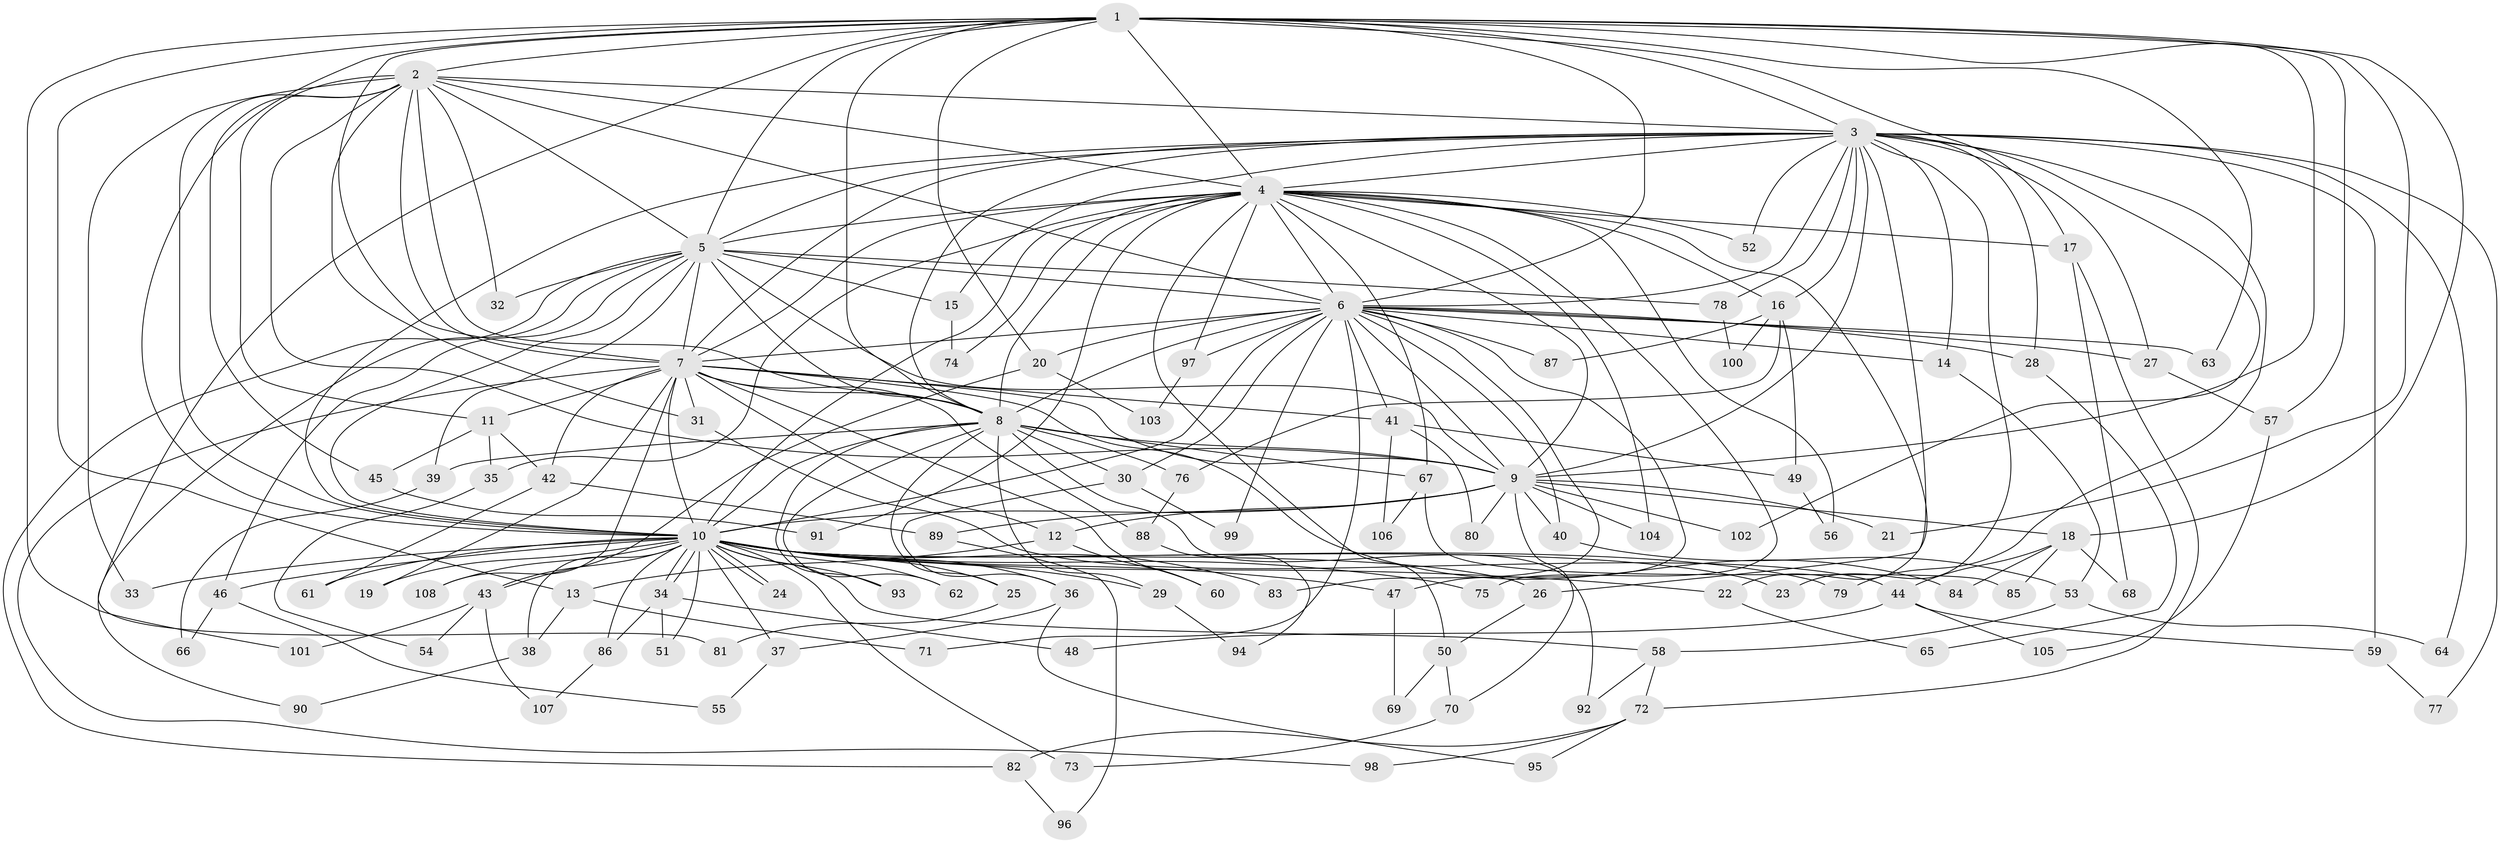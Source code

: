 // Generated by graph-tools (version 1.1) at 2025/49/03/09/25 03:49:28]
// undirected, 108 vertices, 241 edges
graph export_dot {
graph [start="1"]
  node [color=gray90,style=filled];
  1;
  2;
  3;
  4;
  5;
  6;
  7;
  8;
  9;
  10;
  11;
  12;
  13;
  14;
  15;
  16;
  17;
  18;
  19;
  20;
  21;
  22;
  23;
  24;
  25;
  26;
  27;
  28;
  29;
  30;
  31;
  32;
  33;
  34;
  35;
  36;
  37;
  38;
  39;
  40;
  41;
  42;
  43;
  44;
  45;
  46;
  47;
  48;
  49;
  50;
  51;
  52;
  53;
  54;
  55;
  56;
  57;
  58;
  59;
  60;
  61;
  62;
  63;
  64;
  65;
  66;
  67;
  68;
  69;
  70;
  71;
  72;
  73;
  74;
  75;
  76;
  77;
  78;
  79;
  80;
  81;
  82;
  83;
  84;
  85;
  86;
  87;
  88;
  89;
  90;
  91;
  92;
  93;
  94;
  95;
  96;
  97;
  98;
  99;
  100;
  101;
  102;
  103;
  104;
  105;
  106;
  107;
  108;
  1 -- 2;
  1 -- 3;
  1 -- 4;
  1 -- 5;
  1 -- 6;
  1 -- 7;
  1 -- 8;
  1 -- 9;
  1 -- 10;
  1 -- 13;
  1 -- 17;
  1 -- 18;
  1 -- 20;
  1 -- 21;
  1 -- 57;
  1 -- 63;
  1 -- 81;
  1 -- 101;
  2 -- 3;
  2 -- 4;
  2 -- 5;
  2 -- 6;
  2 -- 7;
  2 -- 8;
  2 -- 9;
  2 -- 10;
  2 -- 11;
  2 -- 31;
  2 -- 32;
  2 -- 33;
  2 -- 45;
  3 -- 4;
  3 -- 5;
  3 -- 6;
  3 -- 7;
  3 -- 8;
  3 -- 9;
  3 -- 10;
  3 -- 14;
  3 -- 15;
  3 -- 16;
  3 -- 23;
  3 -- 26;
  3 -- 27;
  3 -- 28;
  3 -- 52;
  3 -- 59;
  3 -- 64;
  3 -- 77;
  3 -- 78;
  3 -- 79;
  3 -- 102;
  4 -- 5;
  4 -- 6;
  4 -- 7;
  4 -- 8;
  4 -- 9;
  4 -- 10;
  4 -- 16;
  4 -- 17;
  4 -- 22;
  4 -- 35;
  4 -- 50;
  4 -- 52;
  4 -- 56;
  4 -- 67;
  4 -- 74;
  4 -- 75;
  4 -- 91;
  4 -- 97;
  4 -- 104;
  5 -- 6;
  5 -- 7;
  5 -- 8;
  5 -- 9;
  5 -- 10;
  5 -- 15;
  5 -- 32;
  5 -- 39;
  5 -- 46;
  5 -- 78;
  5 -- 82;
  5 -- 90;
  6 -- 7;
  6 -- 8;
  6 -- 9;
  6 -- 10;
  6 -- 14;
  6 -- 20;
  6 -- 27;
  6 -- 28;
  6 -- 30;
  6 -- 40;
  6 -- 41;
  6 -- 47;
  6 -- 63;
  6 -- 71;
  6 -- 83;
  6 -- 87;
  6 -- 97;
  6 -- 99;
  7 -- 8;
  7 -- 9;
  7 -- 10;
  7 -- 11;
  7 -- 12;
  7 -- 19;
  7 -- 31;
  7 -- 41;
  7 -- 42;
  7 -- 60;
  7 -- 84;
  7 -- 88;
  7 -- 98;
  7 -- 108;
  8 -- 9;
  8 -- 10;
  8 -- 25;
  8 -- 29;
  8 -- 30;
  8 -- 39;
  8 -- 62;
  8 -- 67;
  8 -- 76;
  8 -- 92;
  8 -- 93;
  9 -- 10;
  9 -- 12;
  9 -- 18;
  9 -- 21;
  9 -- 40;
  9 -- 70;
  9 -- 80;
  9 -- 89;
  9 -- 102;
  9 -- 104;
  10 -- 19;
  10 -- 22;
  10 -- 23;
  10 -- 24;
  10 -- 24;
  10 -- 25;
  10 -- 26;
  10 -- 29;
  10 -- 33;
  10 -- 34;
  10 -- 34;
  10 -- 36;
  10 -- 37;
  10 -- 38;
  10 -- 43;
  10 -- 46;
  10 -- 47;
  10 -- 51;
  10 -- 58;
  10 -- 61;
  10 -- 62;
  10 -- 73;
  10 -- 75;
  10 -- 79;
  10 -- 83;
  10 -- 86;
  10 -- 93;
  10 -- 108;
  11 -- 35;
  11 -- 42;
  11 -- 45;
  12 -- 13;
  12 -- 60;
  13 -- 38;
  13 -- 71;
  14 -- 53;
  15 -- 74;
  16 -- 49;
  16 -- 76;
  16 -- 87;
  16 -- 100;
  17 -- 68;
  17 -- 72;
  18 -- 44;
  18 -- 68;
  18 -- 84;
  18 -- 85;
  20 -- 43;
  20 -- 103;
  22 -- 65;
  25 -- 81;
  26 -- 50;
  27 -- 57;
  28 -- 65;
  29 -- 94;
  30 -- 36;
  30 -- 99;
  31 -- 44;
  34 -- 48;
  34 -- 51;
  34 -- 86;
  35 -- 54;
  36 -- 37;
  36 -- 95;
  37 -- 55;
  38 -- 90;
  39 -- 66;
  40 -- 53;
  41 -- 49;
  41 -- 80;
  41 -- 106;
  42 -- 61;
  42 -- 89;
  43 -- 54;
  43 -- 101;
  43 -- 107;
  44 -- 48;
  44 -- 59;
  44 -- 105;
  45 -- 91;
  46 -- 55;
  46 -- 66;
  47 -- 69;
  49 -- 56;
  50 -- 69;
  50 -- 70;
  53 -- 58;
  53 -- 64;
  57 -- 105;
  58 -- 72;
  58 -- 92;
  59 -- 77;
  67 -- 85;
  67 -- 106;
  70 -- 73;
  72 -- 82;
  72 -- 95;
  72 -- 98;
  76 -- 88;
  78 -- 100;
  82 -- 96;
  86 -- 107;
  88 -- 94;
  89 -- 96;
  97 -- 103;
}
